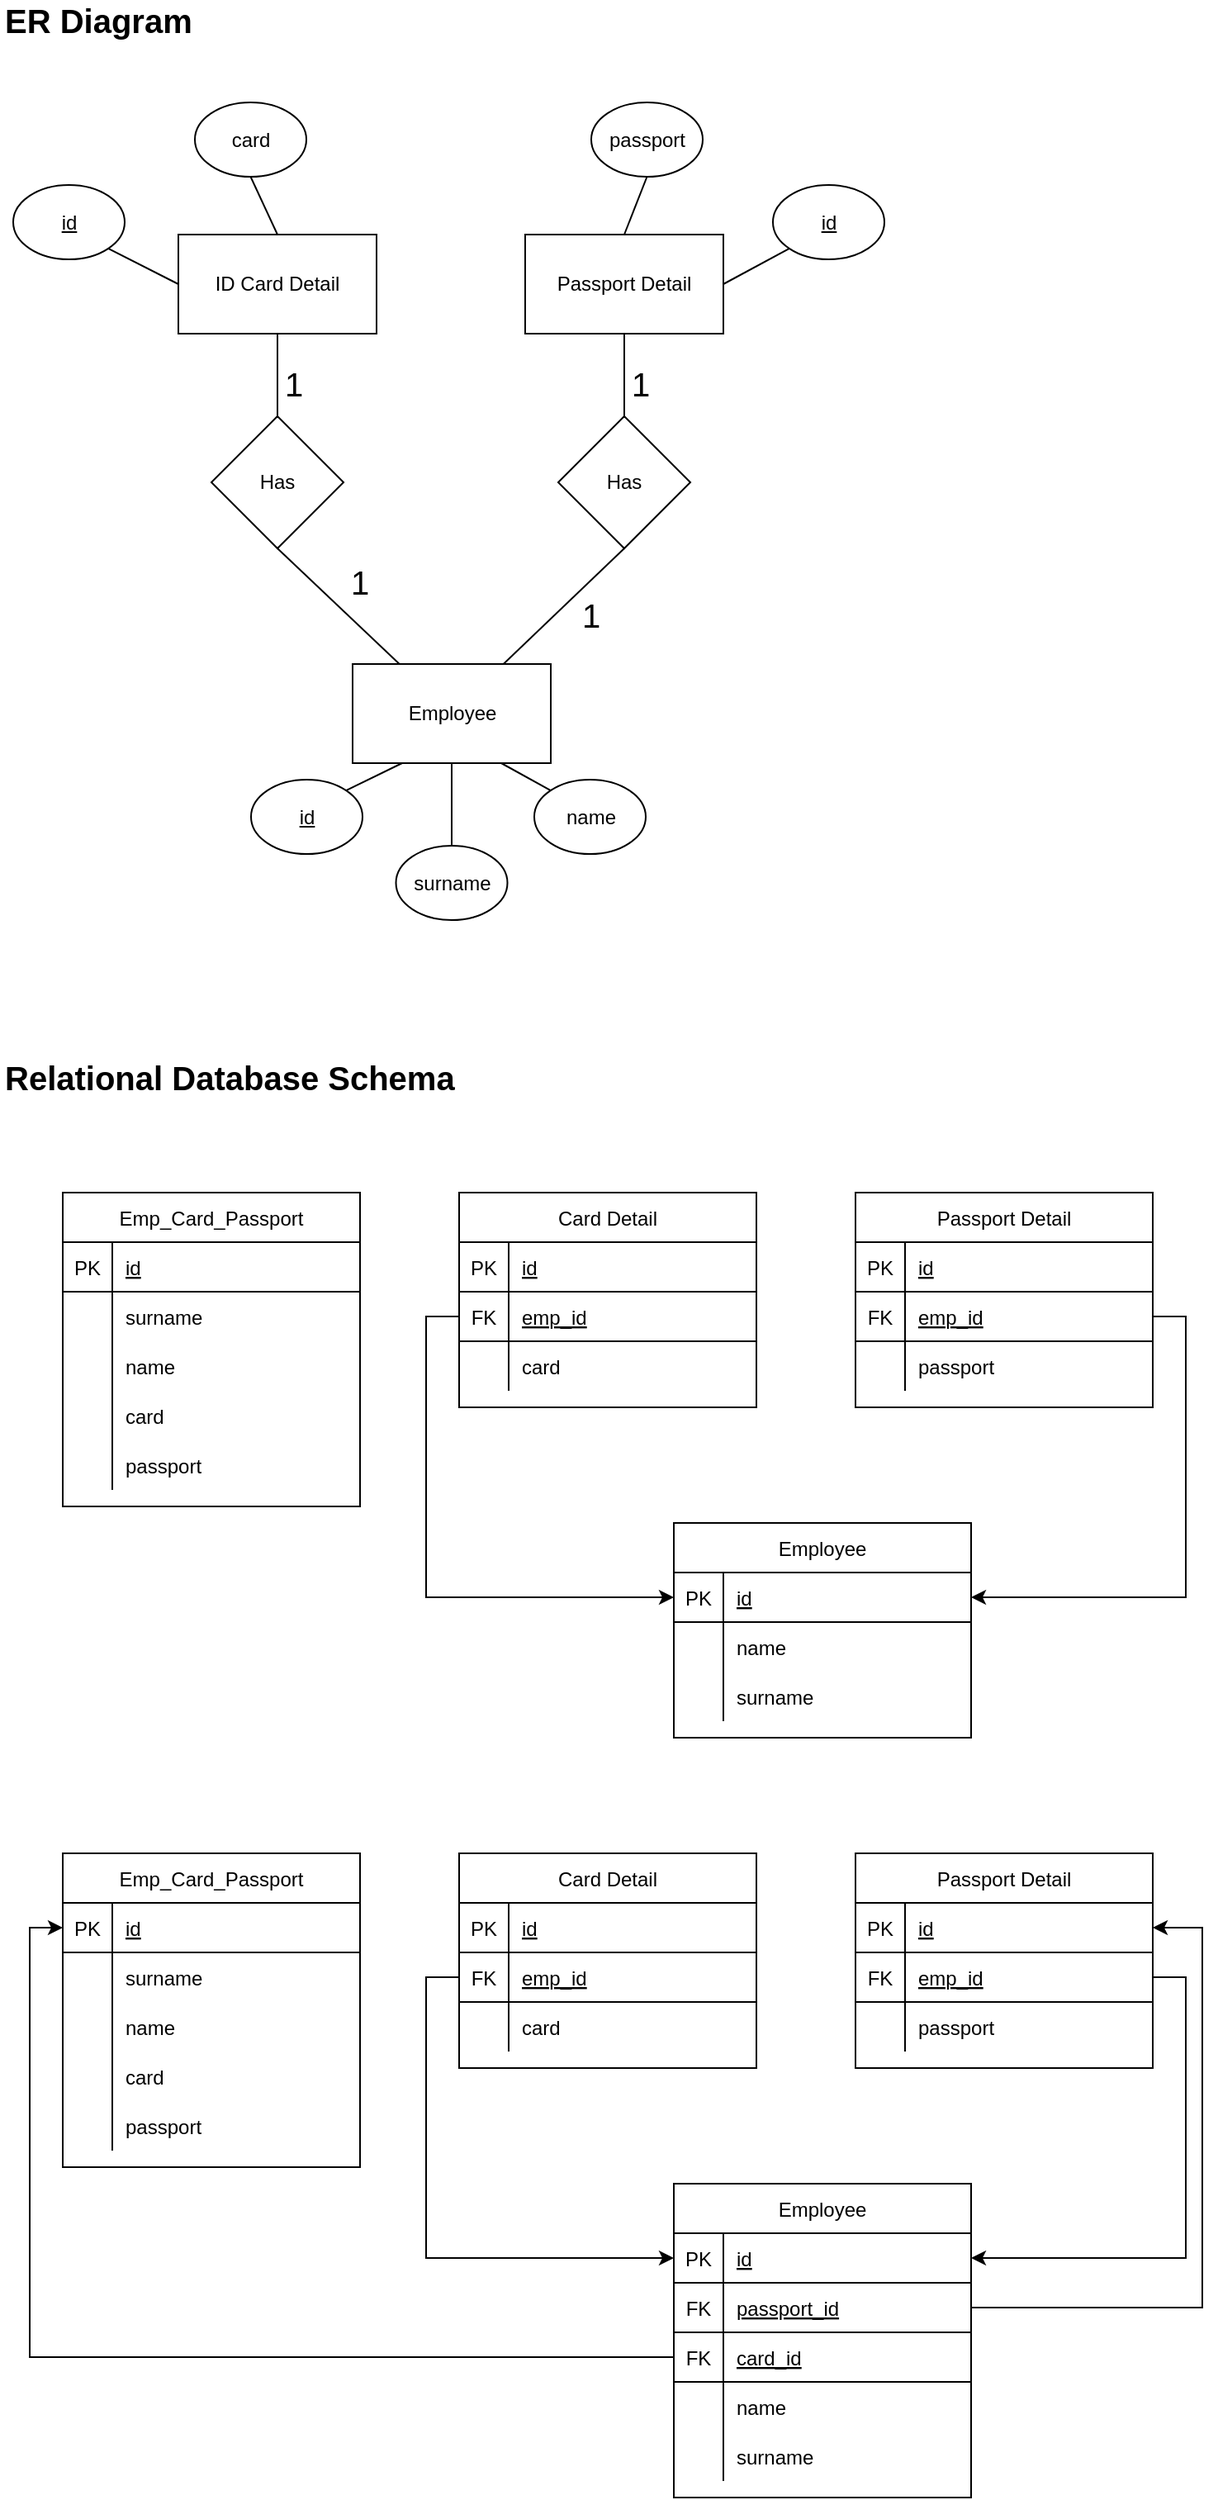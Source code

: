 <mxfile version="15.1.0" type="device"><diagram id="aey4d5iHCI3yIHlzrN2B" name="Page-1"><mxGraphModel dx="1420" dy="762" grid="1" gridSize="10" guides="1" tooltips="1" connect="1" arrows="1" fold="1" page="1" pageScale="1" pageWidth="827" pageHeight="1169" math="0" shadow="0"><root><mxCell id="0"/><mxCell id="1" parent="0"/><mxCell id="T3Nx83zOeM1gn6MiHtZg-17" value="ER Diagram" style="text;html=1;strokeColor=none;fillColor=none;align=left;verticalAlign=middle;whiteSpace=wrap;rounded=0;shadow=0;fontSize=20;fontStyle=1" parent="1" vertex="1"><mxGeometry x="82.5" y="40" width="160" height="20" as="geometry"/></mxCell><mxCell id="T3Nx83zOeM1gn6MiHtZg-18" value="Relational Database Schema" style="text;html=1;strokeColor=none;fillColor=none;align=left;verticalAlign=middle;whiteSpace=wrap;rounded=0;shadow=0;fontSize=20;fontStyle=1" parent="1" vertex="1"><mxGeometry x="82.5" y="680" width="287.5" height="20" as="geometry"/></mxCell><mxCell id="HzhDrkGSaue8FylPyqKj-42" value="" style="group" vertex="1" connectable="0" parent="1"><mxGeometry x="90" y="100" width="527.5" height="495" as="geometry"/></mxCell><mxCell id="HzhDrkGSaue8FylPyqKj-14" value="Has" style="rhombus;whiteSpace=wrap;html=1;fontSize=12;" vertex="1" parent="HzhDrkGSaue8FylPyqKj-42"><mxGeometry x="120" y="190" width="80" height="80" as="geometry"/></mxCell><mxCell id="HzhDrkGSaue8FylPyqKj-20" value="" style="group" vertex="1" connectable="0" parent="HzhDrkGSaue8FylPyqKj-42"><mxGeometry x="144" y="340" width="239" height="155" as="geometry"/></mxCell><mxCell id="HzhDrkGSaue8FylPyqKj-9" value="Employee" style="rounded=0;whiteSpace=wrap;html=1;" vertex="1" parent="HzhDrkGSaue8FylPyqKj-20"><mxGeometry x="61.5" width="120" height="60" as="geometry"/></mxCell><mxCell id="HzhDrkGSaue8FylPyqKj-17" style="edgeStyle=none;rounded=0;orthogonalLoop=1;jettySize=auto;html=1;exitX=1;exitY=0;exitDx=0;exitDy=0;entryX=0.25;entryY=1;entryDx=0;entryDy=0;fontSize=12;endArrow=none;endFill=0;" edge="1" parent="HzhDrkGSaue8FylPyqKj-20" source="HzhDrkGSaue8FylPyqKj-12" target="HzhDrkGSaue8FylPyqKj-9"><mxGeometry relative="1" as="geometry"/></mxCell><mxCell id="HzhDrkGSaue8FylPyqKj-12" value="&lt;u&gt;id&lt;/u&gt;" style="ellipse;whiteSpace=wrap;html=1;fontStyle=0" vertex="1" parent="HzhDrkGSaue8FylPyqKj-20"><mxGeometry y="70" width="67.5" height="45" as="geometry"/></mxCell><mxCell id="HzhDrkGSaue8FylPyqKj-19" style="edgeStyle=none;rounded=0;orthogonalLoop=1;jettySize=auto;html=1;exitX=0;exitY=0;exitDx=0;exitDy=0;entryX=0.75;entryY=1;entryDx=0;entryDy=0;fontSize=12;endArrow=none;endFill=0;" edge="1" parent="HzhDrkGSaue8FylPyqKj-20" source="HzhDrkGSaue8FylPyqKj-15" target="HzhDrkGSaue8FylPyqKj-9"><mxGeometry relative="1" as="geometry"/></mxCell><mxCell id="HzhDrkGSaue8FylPyqKj-15" value="name" style="ellipse;whiteSpace=wrap;html=1;fontStyle=0" vertex="1" parent="HzhDrkGSaue8FylPyqKj-20"><mxGeometry x="171.5" y="70" width="67.5" height="45" as="geometry"/></mxCell><mxCell id="HzhDrkGSaue8FylPyqKj-16" value="surname" style="ellipse;whiteSpace=wrap;html=1;fontStyle=0" vertex="1" parent="HzhDrkGSaue8FylPyqKj-20"><mxGeometry x="87.75" y="110" width="67.5" height="45" as="geometry"/></mxCell><mxCell id="HzhDrkGSaue8FylPyqKj-18" style="edgeStyle=none;rounded=0;orthogonalLoop=1;jettySize=auto;html=1;exitX=0.5;exitY=1;exitDx=0;exitDy=0;entryX=0.5;entryY=0;entryDx=0;entryDy=0;fontSize=12;endArrow=none;endFill=0;" edge="1" parent="HzhDrkGSaue8FylPyqKj-20" source="HzhDrkGSaue8FylPyqKj-9" target="HzhDrkGSaue8FylPyqKj-16"><mxGeometry relative="1" as="geometry"/></mxCell><mxCell id="HzhDrkGSaue8FylPyqKj-34" style="edgeStyle=none;rounded=0;orthogonalLoop=1;jettySize=auto;html=1;exitX=0.5;exitY=1;exitDx=0;exitDy=0;fontSize=12;endArrow=none;endFill=0;" edge="1" parent="HzhDrkGSaue8FylPyqKj-42" source="HzhDrkGSaue8FylPyqKj-14" target="HzhDrkGSaue8FylPyqKj-9"><mxGeometry relative="1" as="geometry"/></mxCell><mxCell id="HzhDrkGSaue8FylPyqKj-35" style="edgeStyle=none;rounded=0;orthogonalLoop=1;jettySize=auto;html=1;exitX=0.5;exitY=1;exitDx=0;exitDy=0;fontSize=12;endArrow=none;endFill=0;" edge="1" parent="HzhDrkGSaue8FylPyqKj-42" source="HzhDrkGSaue8FylPyqKj-21" target="HzhDrkGSaue8FylPyqKj-9"><mxGeometry relative="1" as="geometry"/></mxCell><mxCell id="HzhDrkGSaue8FylPyqKj-21" value="Has" style="rhombus;whiteSpace=wrap;html=1;fontSize=12;" vertex="1" parent="HzhDrkGSaue8FylPyqKj-42"><mxGeometry x="330" y="190" width="80" height="80" as="geometry"/></mxCell><mxCell id="HzhDrkGSaue8FylPyqKj-31" value="" style="group" vertex="1" connectable="0" parent="HzhDrkGSaue8FylPyqKj-42"><mxGeometry width="527.5" height="140" as="geometry"/></mxCell><mxCell id="HzhDrkGSaue8FylPyqKj-10" value="ID Card Detail" style="rounded=0;whiteSpace=wrap;html=1;" vertex="1" parent="HzhDrkGSaue8FylPyqKj-31"><mxGeometry x="100" y="80" width="120" height="60" as="geometry"/></mxCell><mxCell id="HzhDrkGSaue8FylPyqKj-11" value="Passport Detail" style="rounded=0;whiteSpace=wrap;html=1;" vertex="1" parent="HzhDrkGSaue8FylPyqKj-31"><mxGeometry x="310" y="80" width="120" height="60" as="geometry"/></mxCell><mxCell id="HzhDrkGSaue8FylPyqKj-29" style="edgeStyle=none;rounded=0;orthogonalLoop=1;jettySize=auto;html=1;exitX=1;exitY=1;exitDx=0;exitDy=0;entryX=0;entryY=0.5;entryDx=0;entryDy=0;fontSize=12;endArrow=none;endFill=0;" edge="1" parent="HzhDrkGSaue8FylPyqKj-31" source="HzhDrkGSaue8FylPyqKj-23" target="HzhDrkGSaue8FylPyqKj-10"><mxGeometry relative="1" as="geometry"/></mxCell><mxCell id="HzhDrkGSaue8FylPyqKj-23" value="&lt;u&gt;id&lt;/u&gt;" style="ellipse;whiteSpace=wrap;html=1;fontStyle=0" vertex="1" parent="HzhDrkGSaue8FylPyqKj-31"><mxGeometry y="50" width="67.5" height="45" as="geometry"/></mxCell><mxCell id="HzhDrkGSaue8FylPyqKj-30" style="edgeStyle=none;rounded=0;orthogonalLoop=1;jettySize=auto;html=1;exitX=0;exitY=1;exitDx=0;exitDy=0;entryX=1;entryY=0.5;entryDx=0;entryDy=0;fontSize=12;endArrow=none;endFill=0;" edge="1" parent="HzhDrkGSaue8FylPyqKj-31" source="HzhDrkGSaue8FylPyqKj-24" target="HzhDrkGSaue8FylPyqKj-11"><mxGeometry relative="1" as="geometry"/></mxCell><mxCell id="HzhDrkGSaue8FylPyqKj-24" value="&lt;u&gt;id&lt;/u&gt;" style="ellipse;whiteSpace=wrap;html=1;fontStyle=0" vertex="1" parent="HzhDrkGSaue8FylPyqKj-31"><mxGeometry x="460" y="50" width="67.5" height="45" as="geometry"/></mxCell><mxCell id="HzhDrkGSaue8FylPyqKj-27" style="edgeStyle=none;rounded=0;orthogonalLoop=1;jettySize=auto;html=1;exitX=0.5;exitY=1;exitDx=0;exitDy=0;entryX=0.5;entryY=0;entryDx=0;entryDy=0;fontSize=12;endArrow=none;endFill=0;" edge="1" parent="HzhDrkGSaue8FylPyqKj-31" source="HzhDrkGSaue8FylPyqKj-25" target="HzhDrkGSaue8FylPyqKj-11"><mxGeometry relative="1" as="geometry"/></mxCell><mxCell id="HzhDrkGSaue8FylPyqKj-25" value="passport" style="ellipse;whiteSpace=wrap;html=1;fontStyle=0" vertex="1" parent="HzhDrkGSaue8FylPyqKj-31"><mxGeometry x="350" width="67.5" height="45" as="geometry"/></mxCell><mxCell id="HzhDrkGSaue8FylPyqKj-28" style="edgeStyle=none;rounded=0;orthogonalLoop=1;jettySize=auto;html=1;exitX=0.5;exitY=1;exitDx=0;exitDy=0;entryX=0.5;entryY=0;entryDx=0;entryDy=0;fontSize=12;endArrow=none;endFill=0;" edge="1" parent="HzhDrkGSaue8FylPyqKj-31" source="HzhDrkGSaue8FylPyqKj-26" target="HzhDrkGSaue8FylPyqKj-10"><mxGeometry relative="1" as="geometry"/></mxCell><mxCell id="HzhDrkGSaue8FylPyqKj-26" value="card" style="ellipse;whiteSpace=wrap;html=1;fontStyle=0" vertex="1" parent="HzhDrkGSaue8FylPyqKj-31"><mxGeometry x="110" width="67.5" height="45" as="geometry"/></mxCell><mxCell id="HzhDrkGSaue8FylPyqKj-36" style="edgeStyle=none;rounded=0;orthogonalLoop=1;jettySize=auto;html=1;exitX=0.5;exitY=0;exitDx=0;exitDy=0;entryX=0.5;entryY=1;entryDx=0;entryDy=0;fontSize=12;endArrow=none;endFill=0;" edge="1" parent="HzhDrkGSaue8FylPyqKj-42" source="HzhDrkGSaue8FylPyqKj-21" target="HzhDrkGSaue8FylPyqKj-11"><mxGeometry relative="1" as="geometry"/></mxCell><mxCell id="HzhDrkGSaue8FylPyqKj-32" style="edgeStyle=none;rounded=0;orthogonalLoop=1;jettySize=auto;html=1;exitX=0.5;exitY=1;exitDx=0;exitDy=0;entryX=0.5;entryY=0;entryDx=0;entryDy=0;fontSize=12;endArrow=none;endFill=0;" edge="1" parent="HzhDrkGSaue8FylPyqKj-42" source="HzhDrkGSaue8FylPyqKj-10" target="HzhDrkGSaue8FylPyqKj-14"><mxGeometry relative="1" as="geometry"/></mxCell><mxCell id="HzhDrkGSaue8FylPyqKj-37" value="&lt;font style=&quot;font-size: 20px&quot;&gt;1&lt;/font&gt;" style="text;html=1;strokeColor=none;fillColor=none;align=center;verticalAlign=middle;whiteSpace=wrap;rounded=0;fontSize=12;" vertex="1" parent="HzhDrkGSaue8FylPyqKj-42"><mxGeometry x="150" y="160" width="40" height="20" as="geometry"/></mxCell><mxCell id="HzhDrkGSaue8FylPyqKj-39" value="&lt;font style=&quot;font-size: 20px&quot;&gt;1&lt;/font&gt;" style="text;html=1;strokeColor=none;fillColor=none;align=center;verticalAlign=middle;whiteSpace=wrap;rounded=0;fontSize=12;" vertex="1" parent="HzhDrkGSaue8FylPyqKj-42"><mxGeometry x="360" y="160" width="40" height="20" as="geometry"/></mxCell><mxCell id="HzhDrkGSaue8FylPyqKj-40" value="&lt;font style=&quot;font-size: 20px&quot;&gt;1&lt;/font&gt;" style="text;html=1;strokeColor=none;fillColor=none;align=center;verticalAlign=middle;whiteSpace=wrap;rounded=0;fontSize=12;" vertex="1" parent="HzhDrkGSaue8FylPyqKj-42"><mxGeometry x="190" y="280" width="40" height="20" as="geometry"/></mxCell><mxCell id="HzhDrkGSaue8FylPyqKj-41" value="&lt;font style=&quot;font-size: 20px&quot;&gt;1&lt;/font&gt;" style="text;html=1;strokeColor=none;fillColor=none;align=center;verticalAlign=middle;whiteSpace=wrap;rounded=0;fontSize=12;" vertex="1" parent="HzhDrkGSaue8FylPyqKj-42"><mxGeometry x="330" y="300" width="40" height="20" as="geometry"/></mxCell><mxCell id="HzhDrkGSaue8FylPyqKj-43" value="Emp_Card_Passport" style="shape=table;startSize=30;container=1;collapsible=1;childLayout=tableLayout;fixedRows=1;rowLines=0;fontStyle=0;align=center;resizeLast=1;fontSize=12;" vertex="1" parent="1"><mxGeometry x="120" y="760" width="180" height="190" as="geometry"/></mxCell><mxCell id="HzhDrkGSaue8FylPyqKj-44" value="" style="shape=partialRectangle;collapsible=0;dropTarget=0;pointerEvents=0;fillColor=none;top=0;left=0;bottom=1;right=0;points=[[0,0.5],[1,0.5]];portConstraint=eastwest;" vertex="1" parent="HzhDrkGSaue8FylPyqKj-43"><mxGeometry y="30" width="180" height="30" as="geometry"/></mxCell><mxCell id="HzhDrkGSaue8FylPyqKj-45" value="PK" style="shape=partialRectangle;connectable=0;fillColor=none;top=0;left=0;bottom=0;right=0;fontStyle=0;overflow=hidden;" vertex="1" parent="HzhDrkGSaue8FylPyqKj-44"><mxGeometry width="30" height="30" as="geometry"/></mxCell><mxCell id="HzhDrkGSaue8FylPyqKj-46" value="id" style="shape=partialRectangle;connectable=0;fillColor=none;top=0;left=0;bottom=0;right=0;align=left;spacingLeft=6;fontStyle=4;overflow=hidden;" vertex="1" parent="HzhDrkGSaue8FylPyqKj-44"><mxGeometry x="30" width="150" height="30" as="geometry"/></mxCell><mxCell id="HzhDrkGSaue8FylPyqKj-56" value="" style="shape=partialRectangle;collapsible=0;dropTarget=0;pointerEvents=0;fillColor=none;top=0;left=0;bottom=0;right=0;points=[[0,0.5],[1,0.5]];portConstraint=eastwest;fontSize=12;" vertex="1" parent="HzhDrkGSaue8FylPyqKj-43"><mxGeometry y="60" width="180" height="30" as="geometry"/></mxCell><mxCell id="HzhDrkGSaue8FylPyqKj-57" value="" style="shape=partialRectangle;connectable=0;fillColor=none;top=0;left=0;bottom=0;right=0;fontStyle=0;overflow=hidden;" vertex="1" parent="HzhDrkGSaue8FylPyqKj-56"><mxGeometry width="30" height="30" as="geometry"/></mxCell><mxCell id="HzhDrkGSaue8FylPyqKj-58" value="surname" style="shape=partialRectangle;connectable=0;fillColor=none;top=0;left=0;bottom=0;right=0;align=left;spacingLeft=6;fontStyle=0;overflow=hidden;" vertex="1" parent="HzhDrkGSaue8FylPyqKj-56"><mxGeometry x="30" width="150" height="30" as="geometry"/></mxCell><mxCell id="HzhDrkGSaue8FylPyqKj-47" value="" style="shape=partialRectangle;collapsible=0;dropTarget=0;pointerEvents=0;fillColor=none;top=0;left=0;bottom=0;right=0;points=[[0,0.5],[1,0.5]];portConstraint=eastwest;" vertex="1" parent="HzhDrkGSaue8FylPyqKj-43"><mxGeometry y="90" width="180" height="30" as="geometry"/></mxCell><mxCell id="HzhDrkGSaue8FylPyqKj-48" value="" style="shape=partialRectangle;connectable=0;fillColor=none;top=0;left=0;bottom=0;right=0;editable=1;overflow=hidden;" vertex="1" parent="HzhDrkGSaue8FylPyqKj-47"><mxGeometry width="30" height="30" as="geometry"/></mxCell><mxCell id="HzhDrkGSaue8FylPyqKj-49" value="name" style="shape=partialRectangle;connectable=0;fillColor=none;top=0;left=0;bottom=0;right=0;align=left;spacingLeft=6;overflow=hidden;" vertex="1" parent="HzhDrkGSaue8FylPyqKj-47"><mxGeometry x="30" width="150" height="30" as="geometry"/></mxCell><mxCell id="HzhDrkGSaue8FylPyqKj-50" value="" style="shape=partialRectangle;collapsible=0;dropTarget=0;pointerEvents=0;fillColor=none;top=0;left=0;bottom=0;right=0;points=[[0,0.5],[1,0.5]];portConstraint=eastwest;" vertex="1" parent="HzhDrkGSaue8FylPyqKj-43"><mxGeometry y="120" width="180" height="30" as="geometry"/></mxCell><mxCell id="HzhDrkGSaue8FylPyqKj-51" value="" style="shape=partialRectangle;connectable=0;fillColor=none;top=0;left=0;bottom=0;right=0;editable=1;overflow=hidden;" vertex="1" parent="HzhDrkGSaue8FylPyqKj-50"><mxGeometry width="30" height="30" as="geometry"/></mxCell><mxCell id="HzhDrkGSaue8FylPyqKj-52" value="card" style="shape=partialRectangle;connectable=0;fillColor=none;top=0;left=0;bottom=0;right=0;align=left;spacingLeft=6;overflow=hidden;" vertex="1" parent="HzhDrkGSaue8FylPyqKj-50"><mxGeometry x="30" width="150" height="30" as="geometry"/></mxCell><mxCell id="HzhDrkGSaue8FylPyqKj-53" value="" style="shape=partialRectangle;collapsible=0;dropTarget=0;pointerEvents=0;fillColor=none;top=0;left=0;bottom=0;right=0;points=[[0,0.5],[1,0.5]];portConstraint=eastwest;" vertex="1" parent="HzhDrkGSaue8FylPyqKj-43"><mxGeometry y="150" width="180" height="30" as="geometry"/></mxCell><mxCell id="HzhDrkGSaue8FylPyqKj-54" value="" style="shape=partialRectangle;connectable=0;fillColor=none;top=0;left=0;bottom=0;right=0;editable=1;overflow=hidden;" vertex="1" parent="HzhDrkGSaue8FylPyqKj-53"><mxGeometry width="30" height="30" as="geometry"/></mxCell><mxCell id="HzhDrkGSaue8FylPyqKj-55" value="passport" style="shape=partialRectangle;connectable=0;fillColor=none;top=0;left=0;bottom=0;right=0;align=left;spacingLeft=6;overflow=hidden;" vertex="1" parent="HzhDrkGSaue8FylPyqKj-53"><mxGeometry x="30" width="150" height="30" as="geometry"/></mxCell><mxCell id="HzhDrkGSaue8FylPyqKj-59" value="Employee" style="shape=table;startSize=30;container=1;collapsible=1;childLayout=tableLayout;fixedRows=1;rowLines=0;fontStyle=0;align=center;resizeLast=1;fontSize=12;" vertex="1" parent="1"><mxGeometry x="490" y="960" width="180" height="130" as="geometry"/></mxCell><mxCell id="HzhDrkGSaue8FylPyqKj-60" value="" style="shape=partialRectangle;collapsible=0;dropTarget=0;pointerEvents=0;fillColor=none;top=0;left=0;bottom=1;right=0;points=[[0,0.5],[1,0.5]];portConstraint=eastwest;" vertex="1" parent="HzhDrkGSaue8FylPyqKj-59"><mxGeometry y="30" width="180" height="30" as="geometry"/></mxCell><mxCell id="HzhDrkGSaue8FylPyqKj-61" value="PK" style="shape=partialRectangle;connectable=0;fillColor=none;top=0;left=0;bottom=0;right=0;fontStyle=0;overflow=hidden;" vertex="1" parent="HzhDrkGSaue8FylPyqKj-60"><mxGeometry width="30" height="30" as="geometry"/></mxCell><mxCell id="HzhDrkGSaue8FylPyqKj-62" value="id" style="shape=partialRectangle;connectable=0;fillColor=none;top=0;left=0;bottom=0;right=0;align=left;spacingLeft=6;fontStyle=4;overflow=hidden;" vertex="1" parent="HzhDrkGSaue8FylPyqKj-60"><mxGeometry x="30" width="150" height="30" as="geometry"/></mxCell><mxCell id="HzhDrkGSaue8FylPyqKj-63" value="" style="shape=partialRectangle;collapsible=0;dropTarget=0;pointerEvents=0;fillColor=none;top=0;left=0;bottom=0;right=0;points=[[0,0.5],[1,0.5]];portConstraint=eastwest;" vertex="1" parent="HzhDrkGSaue8FylPyqKj-59"><mxGeometry y="60" width="180" height="30" as="geometry"/></mxCell><mxCell id="HzhDrkGSaue8FylPyqKj-64" value="" style="shape=partialRectangle;connectable=0;fillColor=none;top=0;left=0;bottom=0;right=0;editable=1;overflow=hidden;" vertex="1" parent="HzhDrkGSaue8FylPyqKj-63"><mxGeometry width="30" height="30" as="geometry"/></mxCell><mxCell id="HzhDrkGSaue8FylPyqKj-65" value="name" style="shape=partialRectangle;connectable=0;fillColor=none;top=0;left=0;bottom=0;right=0;align=left;spacingLeft=6;overflow=hidden;" vertex="1" parent="HzhDrkGSaue8FylPyqKj-63"><mxGeometry x="30" width="150" height="30" as="geometry"/></mxCell><mxCell id="HzhDrkGSaue8FylPyqKj-66" value="" style="shape=partialRectangle;collapsible=0;dropTarget=0;pointerEvents=0;fillColor=none;top=0;left=0;bottom=0;right=0;points=[[0,0.5],[1,0.5]];portConstraint=eastwest;" vertex="1" parent="HzhDrkGSaue8FylPyqKj-59"><mxGeometry y="90" width="180" height="30" as="geometry"/></mxCell><mxCell id="HzhDrkGSaue8FylPyqKj-67" value="" style="shape=partialRectangle;connectable=0;fillColor=none;top=0;left=0;bottom=0;right=0;editable=1;overflow=hidden;" vertex="1" parent="HzhDrkGSaue8FylPyqKj-66"><mxGeometry width="30" height="30" as="geometry"/></mxCell><mxCell id="HzhDrkGSaue8FylPyqKj-68" value="surname" style="shape=partialRectangle;connectable=0;fillColor=none;top=0;left=0;bottom=0;right=0;align=left;spacingLeft=6;overflow=hidden;" vertex="1" parent="HzhDrkGSaue8FylPyqKj-66"><mxGeometry x="30" width="150" height="30" as="geometry"/></mxCell><mxCell id="HzhDrkGSaue8FylPyqKj-82" value="Card Detail" style="shape=table;startSize=30;container=1;collapsible=1;childLayout=tableLayout;fixedRows=1;rowLines=0;fontStyle=0;align=center;resizeLast=1;fontSize=12;" vertex="1" parent="1"><mxGeometry x="360" y="760" width="180" height="130" as="geometry"/></mxCell><mxCell id="HzhDrkGSaue8FylPyqKj-83" value="" style="shape=partialRectangle;collapsible=0;dropTarget=0;pointerEvents=0;fillColor=none;top=0;left=0;bottom=1;right=0;points=[[0,0.5],[1,0.5]];portConstraint=eastwest;" vertex="1" parent="HzhDrkGSaue8FylPyqKj-82"><mxGeometry y="30" width="180" height="30" as="geometry"/></mxCell><mxCell id="HzhDrkGSaue8FylPyqKj-84" value="PK" style="shape=partialRectangle;connectable=0;fillColor=none;top=0;left=0;bottom=0;right=0;fontStyle=0;overflow=hidden;" vertex="1" parent="HzhDrkGSaue8FylPyqKj-83"><mxGeometry width="30" height="30" as="geometry"/></mxCell><mxCell id="HzhDrkGSaue8FylPyqKj-85" value="id" style="shape=partialRectangle;connectable=0;fillColor=none;top=0;left=0;bottom=0;right=0;align=left;spacingLeft=6;fontStyle=4;overflow=hidden;" vertex="1" parent="HzhDrkGSaue8FylPyqKj-83"><mxGeometry x="30" width="150" height="30" as="geometry"/></mxCell><mxCell id="HzhDrkGSaue8FylPyqKj-95" value="" style="shape=partialRectangle;collapsible=0;dropTarget=0;pointerEvents=0;fillColor=none;top=0;left=0;bottom=1;right=0;points=[[0,0.5],[1,0.5]];portConstraint=eastwest;fontSize=12;" vertex="1" parent="HzhDrkGSaue8FylPyqKj-82"><mxGeometry y="60" width="180" height="30" as="geometry"/></mxCell><mxCell id="HzhDrkGSaue8FylPyqKj-96" value="FK" style="shape=partialRectangle;connectable=0;fillColor=none;top=0;left=0;bottom=0;right=0;fontStyle=0;overflow=hidden;" vertex="1" parent="HzhDrkGSaue8FylPyqKj-95"><mxGeometry width="30" height="30" as="geometry"/></mxCell><mxCell id="HzhDrkGSaue8FylPyqKj-97" value="emp_id" style="shape=partialRectangle;connectable=0;fillColor=none;top=0;left=0;bottom=0;right=0;align=left;spacingLeft=6;fontStyle=4;overflow=hidden;" vertex="1" parent="HzhDrkGSaue8FylPyqKj-95"><mxGeometry x="30" width="150" height="30" as="geometry"/></mxCell><mxCell id="HzhDrkGSaue8FylPyqKj-86" value="" style="shape=partialRectangle;collapsible=0;dropTarget=0;pointerEvents=0;fillColor=none;top=0;left=0;bottom=0;right=0;points=[[0,0.5],[1,0.5]];portConstraint=eastwest;" vertex="1" parent="HzhDrkGSaue8FylPyqKj-82"><mxGeometry y="90" width="180" height="30" as="geometry"/></mxCell><mxCell id="HzhDrkGSaue8FylPyqKj-87" value="" style="shape=partialRectangle;connectable=0;fillColor=none;top=0;left=0;bottom=0;right=0;editable=1;overflow=hidden;" vertex="1" parent="HzhDrkGSaue8FylPyqKj-86"><mxGeometry width="30" height="30" as="geometry"/></mxCell><mxCell id="HzhDrkGSaue8FylPyqKj-88" value="card" style="shape=partialRectangle;connectable=0;fillColor=none;top=0;left=0;bottom=0;right=0;align=left;spacingLeft=6;overflow=hidden;" vertex="1" parent="HzhDrkGSaue8FylPyqKj-86"><mxGeometry x="30" width="150" height="30" as="geometry"/></mxCell><mxCell id="HzhDrkGSaue8FylPyqKj-98" value="Passport Detail" style="shape=table;startSize=30;container=1;collapsible=1;childLayout=tableLayout;fixedRows=1;rowLines=0;fontStyle=0;align=center;resizeLast=1;fontSize=12;" vertex="1" parent="1"><mxGeometry x="600" y="760" width="180" height="130" as="geometry"/></mxCell><mxCell id="HzhDrkGSaue8FylPyqKj-99" value="" style="shape=partialRectangle;collapsible=0;dropTarget=0;pointerEvents=0;fillColor=none;top=0;left=0;bottom=1;right=0;points=[[0,0.5],[1,0.5]];portConstraint=eastwest;" vertex="1" parent="HzhDrkGSaue8FylPyqKj-98"><mxGeometry y="30" width="180" height="30" as="geometry"/></mxCell><mxCell id="HzhDrkGSaue8FylPyqKj-100" value="PK" style="shape=partialRectangle;connectable=0;fillColor=none;top=0;left=0;bottom=0;right=0;fontStyle=0;overflow=hidden;" vertex="1" parent="HzhDrkGSaue8FylPyqKj-99"><mxGeometry width="30" height="30" as="geometry"/></mxCell><mxCell id="HzhDrkGSaue8FylPyqKj-101" value="id" style="shape=partialRectangle;connectable=0;fillColor=none;top=0;left=0;bottom=0;right=0;align=left;spacingLeft=6;fontStyle=4;overflow=hidden;" vertex="1" parent="HzhDrkGSaue8FylPyqKj-99"><mxGeometry x="30" width="150" height="30" as="geometry"/></mxCell><mxCell id="HzhDrkGSaue8FylPyqKj-102" value="" style="shape=partialRectangle;collapsible=0;dropTarget=0;pointerEvents=0;fillColor=none;top=0;left=0;bottom=1;right=0;points=[[0,0.5],[1,0.5]];portConstraint=eastwest;fontSize=12;" vertex="1" parent="HzhDrkGSaue8FylPyqKj-98"><mxGeometry y="60" width="180" height="30" as="geometry"/></mxCell><mxCell id="HzhDrkGSaue8FylPyqKj-103" value="FK" style="shape=partialRectangle;connectable=0;fillColor=none;top=0;left=0;bottom=0;right=0;fontStyle=0;overflow=hidden;" vertex="1" parent="HzhDrkGSaue8FylPyqKj-102"><mxGeometry width="30" height="30" as="geometry"/></mxCell><mxCell id="HzhDrkGSaue8FylPyqKj-104" value="emp_id" style="shape=partialRectangle;connectable=0;fillColor=none;top=0;left=0;bottom=0;right=0;align=left;spacingLeft=6;fontStyle=4;overflow=hidden;" vertex="1" parent="HzhDrkGSaue8FylPyqKj-102"><mxGeometry x="30" width="150" height="30" as="geometry"/></mxCell><mxCell id="HzhDrkGSaue8FylPyqKj-105" value="" style="shape=partialRectangle;collapsible=0;dropTarget=0;pointerEvents=0;fillColor=none;top=0;left=0;bottom=0;right=0;points=[[0,0.5],[1,0.5]];portConstraint=eastwest;" vertex="1" parent="HzhDrkGSaue8FylPyqKj-98"><mxGeometry y="90" width="180" height="30" as="geometry"/></mxCell><mxCell id="HzhDrkGSaue8FylPyqKj-106" value="" style="shape=partialRectangle;connectable=0;fillColor=none;top=0;left=0;bottom=0;right=0;editable=1;overflow=hidden;" vertex="1" parent="HzhDrkGSaue8FylPyqKj-105"><mxGeometry width="30" height="30" as="geometry"/></mxCell><mxCell id="HzhDrkGSaue8FylPyqKj-107" value="passport" style="shape=partialRectangle;connectable=0;fillColor=none;top=0;left=0;bottom=0;right=0;align=left;spacingLeft=6;overflow=hidden;" vertex="1" parent="HzhDrkGSaue8FylPyqKj-105"><mxGeometry x="30" width="150" height="30" as="geometry"/></mxCell><mxCell id="HzhDrkGSaue8FylPyqKj-108" style="edgeStyle=orthogonalEdgeStyle;rounded=0;orthogonalLoop=1;jettySize=auto;html=1;exitX=0;exitY=0.5;exitDx=0;exitDy=0;entryX=0;entryY=0.5;entryDx=0;entryDy=0;fontSize=12;endArrow=classic;endFill=1;" edge="1" parent="1" source="HzhDrkGSaue8FylPyqKj-95" target="HzhDrkGSaue8FylPyqKj-60"><mxGeometry relative="1" as="geometry"/></mxCell><mxCell id="HzhDrkGSaue8FylPyqKj-109" style="edgeStyle=orthogonalEdgeStyle;rounded=0;orthogonalLoop=1;jettySize=auto;html=1;exitX=1;exitY=0.5;exitDx=0;exitDy=0;entryX=1;entryY=0.5;entryDx=0;entryDy=0;fontSize=12;endArrow=classic;endFill=1;" edge="1" parent="1" source="HzhDrkGSaue8FylPyqKj-102" target="HzhDrkGSaue8FylPyqKj-60"><mxGeometry relative="1" as="geometry"/></mxCell><mxCell id="HzhDrkGSaue8FylPyqKj-110" value="Emp_Card_Passport" style="shape=table;startSize=30;container=1;collapsible=1;childLayout=tableLayout;fixedRows=1;rowLines=0;fontStyle=0;align=center;resizeLast=1;fontSize=12;" vertex="1" parent="1"><mxGeometry x="120" y="1160" width="180" height="190" as="geometry"/></mxCell><mxCell id="HzhDrkGSaue8FylPyqKj-111" value="" style="shape=partialRectangle;collapsible=0;dropTarget=0;pointerEvents=0;fillColor=none;top=0;left=0;bottom=1;right=0;points=[[0,0.5],[1,0.5]];portConstraint=eastwest;" vertex="1" parent="HzhDrkGSaue8FylPyqKj-110"><mxGeometry y="30" width="180" height="30" as="geometry"/></mxCell><mxCell id="HzhDrkGSaue8FylPyqKj-112" value="PK" style="shape=partialRectangle;connectable=0;fillColor=none;top=0;left=0;bottom=0;right=0;fontStyle=0;overflow=hidden;" vertex="1" parent="HzhDrkGSaue8FylPyqKj-111"><mxGeometry width="30" height="30" as="geometry"/></mxCell><mxCell id="HzhDrkGSaue8FylPyqKj-113" value="id" style="shape=partialRectangle;connectable=0;fillColor=none;top=0;left=0;bottom=0;right=0;align=left;spacingLeft=6;fontStyle=4;overflow=hidden;" vertex="1" parent="HzhDrkGSaue8FylPyqKj-111"><mxGeometry x="30" width="150" height="30" as="geometry"/></mxCell><mxCell id="HzhDrkGSaue8FylPyqKj-114" value="" style="shape=partialRectangle;collapsible=0;dropTarget=0;pointerEvents=0;fillColor=none;top=0;left=0;bottom=0;right=0;points=[[0,0.5],[1,0.5]];portConstraint=eastwest;fontSize=12;" vertex="1" parent="HzhDrkGSaue8FylPyqKj-110"><mxGeometry y="60" width="180" height="30" as="geometry"/></mxCell><mxCell id="HzhDrkGSaue8FylPyqKj-115" value="" style="shape=partialRectangle;connectable=0;fillColor=none;top=0;left=0;bottom=0;right=0;fontStyle=0;overflow=hidden;" vertex="1" parent="HzhDrkGSaue8FylPyqKj-114"><mxGeometry width="30" height="30" as="geometry"/></mxCell><mxCell id="HzhDrkGSaue8FylPyqKj-116" value="surname" style="shape=partialRectangle;connectable=0;fillColor=none;top=0;left=0;bottom=0;right=0;align=left;spacingLeft=6;fontStyle=0;overflow=hidden;" vertex="1" parent="HzhDrkGSaue8FylPyqKj-114"><mxGeometry x="30" width="150" height="30" as="geometry"/></mxCell><mxCell id="HzhDrkGSaue8FylPyqKj-117" value="" style="shape=partialRectangle;collapsible=0;dropTarget=0;pointerEvents=0;fillColor=none;top=0;left=0;bottom=0;right=0;points=[[0,0.5],[1,0.5]];portConstraint=eastwest;" vertex="1" parent="HzhDrkGSaue8FylPyqKj-110"><mxGeometry y="90" width="180" height="30" as="geometry"/></mxCell><mxCell id="HzhDrkGSaue8FylPyqKj-118" value="" style="shape=partialRectangle;connectable=0;fillColor=none;top=0;left=0;bottom=0;right=0;editable=1;overflow=hidden;" vertex="1" parent="HzhDrkGSaue8FylPyqKj-117"><mxGeometry width="30" height="30" as="geometry"/></mxCell><mxCell id="HzhDrkGSaue8FylPyqKj-119" value="name" style="shape=partialRectangle;connectable=0;fillColor=none;top=0;left=0;bottom=0;right=0;align=left;spacingLeft=6;overflow=hidden;" vertex="1" parent="HzhDrkGSaue8FylPyqKj-117"><mxGeometry x="30" width="150" height="30" as="geometry"/></mxCell><mxCell id="HzhDrkGSaue8FylPyqKj-120" value="" style="shape=partialRectangle;collapsible=0;dropTarget=0;pointerEvents=0;fillColor=none;top=0;left=0;bottom=0;right=0;points=[[0,0.5],[1,0.5]];portConstraint=eastwest;" vertex="1" parent="HzhDrkGSaue8FylPyqKj-110"><mxGeometry y="120" width="180" height="30" as="geometry"/></mxCell><mxCell id="HzhDrkGSaue8FylPyqKj-121" value="" style="shape=partialRectangle;connectable=0;fillColor=none;top=0;left=0;bottom=0;right=0;editable=1;overflow=hidden;" vertex="1" parent="HzhDrkGSaue8FylPyqKj-120"><mxGeometry width="30" height="30" as="geometry"/></mxCell><mxCell id="HzhDrkGSaue8FylPyqKj-122" value="card" style="shape=partialRectangle;connectable=0;fillColor=none;top=0;left=0;bottom=0;right=0;align=left;spacingLeft=6;overflow=hidden;" vertex="1" parent="HzhDrkGSaue8FylPyqKj-120"><mxGeometry x="30" width="150" height="30" as="geometry"/></mxCell><mxCell id="HzhDrkGSaue8FylPyqKj-123" value="" style="shape=partialRectangle;collapsible=0;dropTarget=0;pointerEvents=0;fillColor=none;top=0;left=0;bottom=0;right=0;points=[[0,0.5],[1,0.5]];portConstraint=eastwest;" vertex="1" parent="HzhDrkGSaue8FylPyqKj-110"><mxGeometry y="150" width="180" height="30" as="geometry"/></mxCell><mxCell id="HzhDrkGSaue8FylPyqKj-124" value="" style="shape=partialRectangle;connectable=0;fillColor=none;top=0;left=0;bottom=0;right=0;editable=1;overflow=hidden;" vertex="1" parent="HzhDrkGSaue8FylPyqKj-123"><mxGeometry width="30" height="30" as="geometry"/></mxCell><mxCell id="HzhDrkGSaue8FylPyqKj-125" value="passport" style="shape=partialRectangle;connectable=0;fillColor=none;top=0;left=0;bottom=0;right=0;align=left;spacingLeft=6;overflow=hidden;" vertex="1" parent="HzhDrkGSaue8FylPyqKj-123"><mxGeometry x="30" width="150" height="30" as="geometry"/></mxCell><mxCell id="HzhDrkGSaue8FylPyqKj-126" value="Employee" style="shape=table;startSize=30;container=1;collapsible=1;childLayout=tableLayout;fixedRows=1;rowLines=0;fontStyle=0;align=center;resizeLast=1;fontSize=12;" vertex="1" parent="1"><mxGeometry x="490" y="1360" width="180" height="190" as="geometry"/></mxCell><mxCell id="HzhDrkGSaue8FylPyqKj-127" value="" style="shape=partialRectangle;collapsible=0;dropTarget=0;pointerEvents=0;fillColor=none;top=0;left=0;bottom=1;right=0;points=[[0,0.5],[1,0.5]];portConstraint=eastwest;" vertex="1" parent="HzhDrkGSaue8FylPyqKj-126"><mxGeometry y="30" width="180" height="30" as="geometry"/></mxCell><mxCell id="HzhDrkGSaue8FylPyqKj-128" value="PK" style="shape=partialRectangle;connectable=0;fillColor=none;top=0;left=0;bottom=0;right=0;fontStyle=0;overflow=hidden;" vertex="1" parent="HzhDrkGSaue8FylPyqKj-127"><mxGeometry width="30" height="30" as="geometry"/></mxCell><mxCell id="HzhDrkGSaue8FylPyqKj-129" value="id" style="shape=partialRectangle;connectable=0;fillColor=none;top=0;left=0;bottom=0;right=0;align=left;spacingLeft=6;fontStyle=4;overflow=hidden;" vertex="1" parent="HzhDrkGSaue8FylPyqKj-127"><mxGeometry x="30" width="150" height="30" as="geometry"/></mxCell><mxCell id="HzhDrkGSaue8FylPyqKj-164" value="" style="shape=partialRectangle;collapsible=0;dropTarget=0;pointerEvents=0;fillColor=none;top=0;left=0;bottom=1;right=0;points=[[0,0.5],[1,0.5]];portConstraint=eastwest;fontSize=12;" vertex="1" parent="HzhDrkGSaue8FylPyqKj-126"><mxGeometry y="60" width="180" height="30" as="geometry"/></mxCell><mxCell id="HzhDrkGSaue8FylPyqKj-165" value="FK" style="shape=partialRectangle;connectable=0;fillColor=none;top=0;left=0;bottom=0;right=0;fontStyle=0;overflow=hidden;" vertex="1" parent="HzhDrkGSaue8FylPyqKj-164"><mxGeometry width="30" height="30" as="geometry"/></mxCell><mxCell id="HzhDrkGSaue8FylPyqKj-166" value="passport_id" style="shape=partialRectangle;connectable=0;fillColor=none;top=0;left=0;bottom=0;right=0;align=left;spacingLeft=6;fontStyle=4;overflow=hidden;" vertex="1" parent="HzhDrkGSaue8FylPyqKj-164"><mxGeometry x="30" width="150" height="30" as="geometry"/></mxCell><mxCell id="HzhDrkGSaue8FylPyqKj-161" value="" style="shape=partialRectangle;collapsible=0;dropTarget=0;pointerEvents=0;fillColor=none;top=0;left=0;bottom=1;right=0;points=[[0,0.5],[1,0.5]];portConstraint=eastwest;fontSize=12;" vertex="1" parent="HzhDrkGSaue8FylPyqKj-126"><mxGeometry y="90" width="180" height="30" as="geometry"/></mxCell><mxCell id="HzhDrkGSaue8FylPyqKj-162" value="FK" style="shape=partialRectangle;connectable=0;fillColor=none;top=0;left=0;bottom=0;right=0;fontStyle=0;overflow=hidden;" vertex="1" parent="HzhDrkGSaue8FylPyqKj-161"><mxGeometry width="30" height="30" as="geometry"/></mxCell><mxCell id="HzhDrkGSaue8FylPyqKj-163" value="card_id" style="shape=partialRectangle;connectable=0;fillColor=none;top=0;left=0;bottom=0;right=0;align=left;spacingLeft=6;fontStyle=4;overflow=hidden;" vertex="1" parent="HzhDrkGSaue8FylPyqKj-161"><mxGeometry x="30" width="150" height="30" as="geometry"/></mxCell><mxCell id="HzhDrkGSaue8FylPyqKj-130" value="" style="shape=partialRectangle;collapsible=0;dropTarget=0;pointerEvents=0;fillColor=none;top=0;left=0;bottom=0;right=0;points=[[0,0.5],[1,0.5]];portConstraint=eastwest;" vertex="1" parent="HzhDrkGSaue8FylPyqKj-126"><mxGeometry y="120" width="180" height="30" as="geometry"/></mxCell><mxCell id="HzhDrkGSaue8FylPyqKj-131" value="" style="shape=partialRectangle;connectable=0;fillColor=none;top=0;left=0;bottom=0;right=0;editable=1;overflow=hidden;" vertex="1" parent="HzhDrkGSaue8FylPyqKj-130"><mxGeometry width="30" height="30" as="geometry"/></mxCell><mxCell id="HzhDrkGSaue8FylPyqKj-132" value="name" style="shape=partialRectangle;connectable=0;fillColor=none;top=0;left=0;bottom=0;right=0;align=left;spacingLeft=6;overflow=hidden;" vertex="1" parent="HzhDrkGSaue8FylPyqKj-130"><mxGeometry x="30" width="150" height="30" as="geometry"/></mxCell><mxCell id="HzhDrkGSaue8FylPyqKj-133" value="" style="shape=partialRectangle;collapsible=0;dropTarget=0;pointerEvents=0;fillColor=none;top=0;left=0;bottom=0;right=0;points=[[0,0.5],[1,0.5]];portConstraint=eastwest;" vertex="1" parent="HzhDrkGSaue8FylPyqKj-126"><mxGeometry y="150" width="180" height="30" as="geometry"/></mxCell><mxCell id="HzhDrkGSaue8FylPyqKj-134" value="" style="shape=partialRectangle;connectable=0;fillColor=none;top=0;left=0;bottom=0;right=0;editable=1;overflow=hidden;" vertex="1" parent="HzhDrkGSaue8FylPyqKj-133"><mxGeometry width="30" height="30" as="geometry"/></mxCell><mxCell id="HzhDrkGSaue8FylPyqKj-135" value="surname" style="shape=partialRectangle;connectable=0;fillColor=none;top=0;left=0;bottom=0;right=0;align=left;spacingLeft=6;overflow=hidden;" vertex="1" parent="HzhDrkGSaue8FylPyqKj-133"><mxGeometry x="30" width="150" height="30" as="geometry"/></mxCell><mxCell id="HzhDrkGSaue8FylPyqKj-136" value="Card Detail" style="shape=table;startSize=30;container=1;collapsible=1;childLayout=tableLayout;fixedRows=1;rowLines=0;fontStyle=0;align=center;resizeLast=1;fontSize=12;" vertex="1" parent="1"><mxGeometry x="360" y="1160" width="180" height="130" as="geometry"/></mxCell><mxCell id="HzhDrkGSaue8FylPyqKj-137" value="" style="shape=partialRectangle;collapsible=0;dropTarget=0;pointerEvents=0;fillColor=none;top=0;left=0;bottom=1;right=0;points=[[0,0.5],[1,0.5]];portConstraint=eastwest;" vertex="1" parent="HzhDrkGSaue8FylPyqKj-136"><mxGeometry y="30" width="180" height="30" as="geometry"/></mxCell><mxCell id="HzhDrkGSaue8FylPyqKj-138" value="PK" style="shape=partialRectangle;connectable=0;fillColor=none;top=0;left=0;bottom=0;right=0;fontStyle=0;overflow=hidden;" vertex="1" parent="HzhDrkGSaue8FylPyqKj-137"><mxGeometry width="30" height="30" as="geometry"/></mxCell><mxCell id="HzhDrkGSaue8FylPyqKj-139" value="id" style="shape=partialRectangle;connectable=0;fillColor=none;top=0;left=0;bottom=0;right=0;align=left;spacingLeft=6;fontStyle=4;overflow=hidden;" vertex="1" parent="HzhDrkGSaue8FylPyqKj-137"><mxGeometry x="30" width="150" height="30" as="geometry"/></mxCell><mxCell id="HzhDrkGSaue8FylPyqKj-140" value="" style="shape=partialRectangle;collapsible=0;dropTarget=0;pointerEvents=0;fillColor=none;top=0;left=0;bottom=1;right=0;points=[[0,0.5],[1,0.5]];portConstraint=eastwest;fontSize=12;" vertex="1" parent="HzhDrkGSaue8FylPyqKj-136"><mxGeometry y="60" width="180" height="30" as="geometry"/></mxCell><mxCell id="HzhDrkGSaue8FylPyqKj-141" value="FK" style="shape=partialRectangle;connectable=0;fillColor=none;top=0;left=0;bottom=0;right=0;fontStyle=0;overflow=hidden;" vertex="1" parent="HzhDrkGSaue8FylPyqKj-140"><mxGeometry width="30" height="30" as="geometry"/></mxCell><mxCell id="HzhDrkGSaue8FylPyqKj-142" value="emp_id" style="shape=partialRectangle;connectable=0;fillColor=none;top=0;left=0;bottom=0;right=0;align=left;spacingLeft=6;fontStyle=4;overflow=hidden;" vertex="1" parent="HzhDrkGSaue8FylPyqKj-140"><mxGeometry x="30" width="150" height="30" as="geometry"/></mxCell><mxCell id="HzhDrkGSaue8FylPyqKj-143" value="" style="shape=partialRectangle;collapsible=0;dropTarget=0;pointerEvents=0;fillColor=none;top=0;left=0;bottom=0;right=0;points=[[0,0.5],[1,0.5]];portConstraint=eastwest;" vertex="1" parent="HzhDrkGSaue8FylPyqKj-136"><mxGeometry y="90" width="180" height="30" as="geometry"/></mxCell><mxCell id="HzhDrkGSaue8FylPyqKj-144" value="" style="shape=partialRectangle;connectable=0;fillColor=none;top=0;left=0;bottom=0;right=0;editable=1;overflow=hidden;" vertex="1" parent="HzhDrkGSaue8FylPyqKj-143"><mxGeometry width="30" height="30" as="geometry"/></mxCell><mxCell id="HzhDrkGSaue8FylPyqKj-145" value="card" style="shape=partialRectangle;connectable=0;fillColor=none;top=0;left=0;bottom=0;right=0;align=left;spacingLeft=6;overflow=hidden;" vertex="1" parent="HzhDrkGSaue8FylPyqKj-143"><mxGeometry x="30" width="150" height="30" as="geometry"/></mxCell><mxCell id="HzhDrkGSaue8FylPyqKj-146" value="Passport Detail" style="shape=table;startSize=30;container=1;collapsible=1;childLayout=tableLayout;fixedRows=1;rowLines=0;fontStyle=0;align=center;resizeLast=1;fontSize=12;" vertex="1" parent="1"><mxGeometry x="600" y="1160" width="180" height="130" as="geometry"/></mxCell><mxCell id="HzhDrkGSaue8FylPyqKj-147" value="" style="shape=partialRectangle;collapsible=0;dropTarget=0;pointerEvents=0;fillColor=none;top=0;left=0;bottom=1;right=0;points=[[0,0.5],[1,0.5]];portConstraint=eastwest;" vertex="1" parent="HzhDrkGSaue8FylPyqKj-146"><mxGeometry y="30" width="180" height="30" as="geometry"/></mxCell><mxCell id="HzhDrkGSaue8FylPyqKj-148" value="PK" style="shape=partialRectangle;connectable=0;fillColor=none;top=0;left=0;bottom=0;right=0;fontStyle=0;overflow=hidden;" vertex="1" parent="HzhDrkGSaue8FylPyqKj-147"><mxGeometry width="30" height="30" as="geometry"/></mxCell><mxCell id="HzhDrkGSaue8FylPyqKj-149" value="id" style="shape=partialRectangle;connectable=0;fillColor=none;top=0;left=0;bottom=0;right=0;align=left;spacingLeft=6;fontStyle=4;overflow=hidden;" vertex="1" parent="HzhDrkGSaue8FylPyqKj-147"><mxGeometry x="30" width="150" height="30" as="geometry"/></mxCell><mxCell id="HzhDrkGSaue8FylPyqKj-150" value="" style="shape=partialRectangle;collapsible=0;dropTarget=0;pointerEvents=0;fillColor=none;top=0;left=0;bottom=1;right=0;points=[[0,0.5],[1,0.5]];portConstraint=eastwest;fontSize=12;" vertex="1" parent="HzhDrkGSaue8FylPyqKj-146"><mxGeometry y="60" width="180" height="30" as="geometry"/></mxCell><mxCell id="HzhDrkGSaue8FylPyqKj-151" value="FK" style="shape=partialRectangle;connectable=0;fillColor=none;top=0;left=0;bottom=0;right=0;fontStyle=0;overflow=hidden;" vertex="1" parent="HzhDrkGSaue8FylPyqKj-150"><mxGeometry width="30" height="30" as="geometry"/></mxCell><mxCell id="HzhDrkGSaue8FylPyqKj-152" value="emp_id" style="shape=partialRectangle;connectable=0;fillColor=none;top=0;left=0;bottom=0;right=0;align=left;spacingLeft=6;fontStyle=4;overflow=hidden;" vertex="1" parent="HzhDrkGSaue8FylPyqKj-150"><mxGeometry x="30" width="150" height="30" as="geometry"/></mxCell><mxCell id="HzhDrkGSaue8FylPyqKj-153" value="" style="shape=partialRectangle;collapsible=0;dropTarget=0;pointerEvents=0;fillColor=none;top=0;left=0;bottom=0;right=0;points=[[0,0.5],[1,0.5]];portConstraint=eastwest;" vertex="1" parent="HzhDrkGSaue8FylPyqKj-146"><mxGeometry y="90" width="180" height="30" as="geometry"/></mxCell><mxCell id="HzhDrkGSaue8FylPyqKj-154" value="" style="shape=partialRectangle;connectable=0;fillColor=none;top=0;left=0;bottom=0;right=0;editable=1;overflow=hidden;" vertex="1" parent="HzhDrkGSaue8FylPyqKj-153"><mxGeometry width="30" height="30" as="geometry"/></mxCell><mxCell id="HzhDrkGSaue8FylPyqKj-155" value="passport" style="shape=partialRectangle;connectable=0;fillColor=none;top=0;left=0;bottom=0;right=0;align=left;spacingLeft=6;overflow=hidden;" vertex="1" parent="HzhDrkGSaue8FylPyqKj-153"><mxGeometry x="30" width="150" height="30" as="geometry"/></mxCell><mxCell id="HzhDrkGSaue8FylPyqKj-156" style="edgeStyle=orthogonalEdgeStyle;rounded=0;orthogonalLoop=1;jettySize=auto;html=1;exitX=0;exitY=0.5;exitDx=0;exitDy=0;entryX=0;entryY=0.5;entryDx=0;entryDy=0;fontSize=12;endArrow=classic;endFill=1;" edge="1" parent="1" source="HzhDrkGSaue8FylPyqKj-140" target="HzhDrkGSaue8FylPyqKj-127"><mxGeometry relative="1" as="geometry"/></mxCell><mxCell id="HzhDrkGSaue8FylPyqKj-157" style="edgeStyle=orthogonalEdgeStyle;rounded=0;orthogonalLoop=1;jettySize=auto;html=1;exitX=1;exitY=0.5;exitDx=0;exitDy=0;entryX=1;entryY=0.5;entryDx=0;entryDy=0;fontSize=12;endArrow=classic;endFill=1;" edge="1" parent="1" source="HzhDrkGSaue8FylPyqKj-150" target="HzhDrkGSaue8FylPyqKj-127"><mxGeometry relative="1" as="geometry"/></mxCell><mxCell id="HzhDrkGSaue8FylPyqKj-167" style="edgeStyle=orthogonalEdgeStyle;rounded=0;orthogonalLoop=1;jettySize=auto;html=1;exitX=0;exitY=0.5;exitDx=0;exitDy=0;entryX=0;entryY=0.5;entryDx=0;entryDy=0;fontSize=12;endArrow=classic;endFill=1;" edge="1" parent="1" source="HzhDrkGSaue8FylPyqKj-161" target="HzhDrkGSaue8FylPyqKj-111"><mxGeometry relative="1" as="geometry"/></mxCell><mxCell id="HzhDrkGSaue8FylPyqKj-168" style="edgeStyle=orthogonalEdgeStyle;rounded=0;orthogonalLoop=1;jettySize=auto;html=1;exitX=1;exitY=0.5;exitDx=0;exitDy=0;entryX=1;entryY=0.5;entryDx=0;entryDy=0;fontSize=12;endArrow=classic;endFill=1;" edge="1" parent="1" source="HzhDrkGSaue8FylPyqKj-164" target="HzhDrkGSaue8FylPyqKj-147"><mxGeometry relative="1" as="geometry"><Array as="points"><mxPoint x="810" y="1435"/><mxPoint x="810" y="1205"/></Array></mxGeometry></mxCell></root></mxGraphModel></diagram></mxfile>